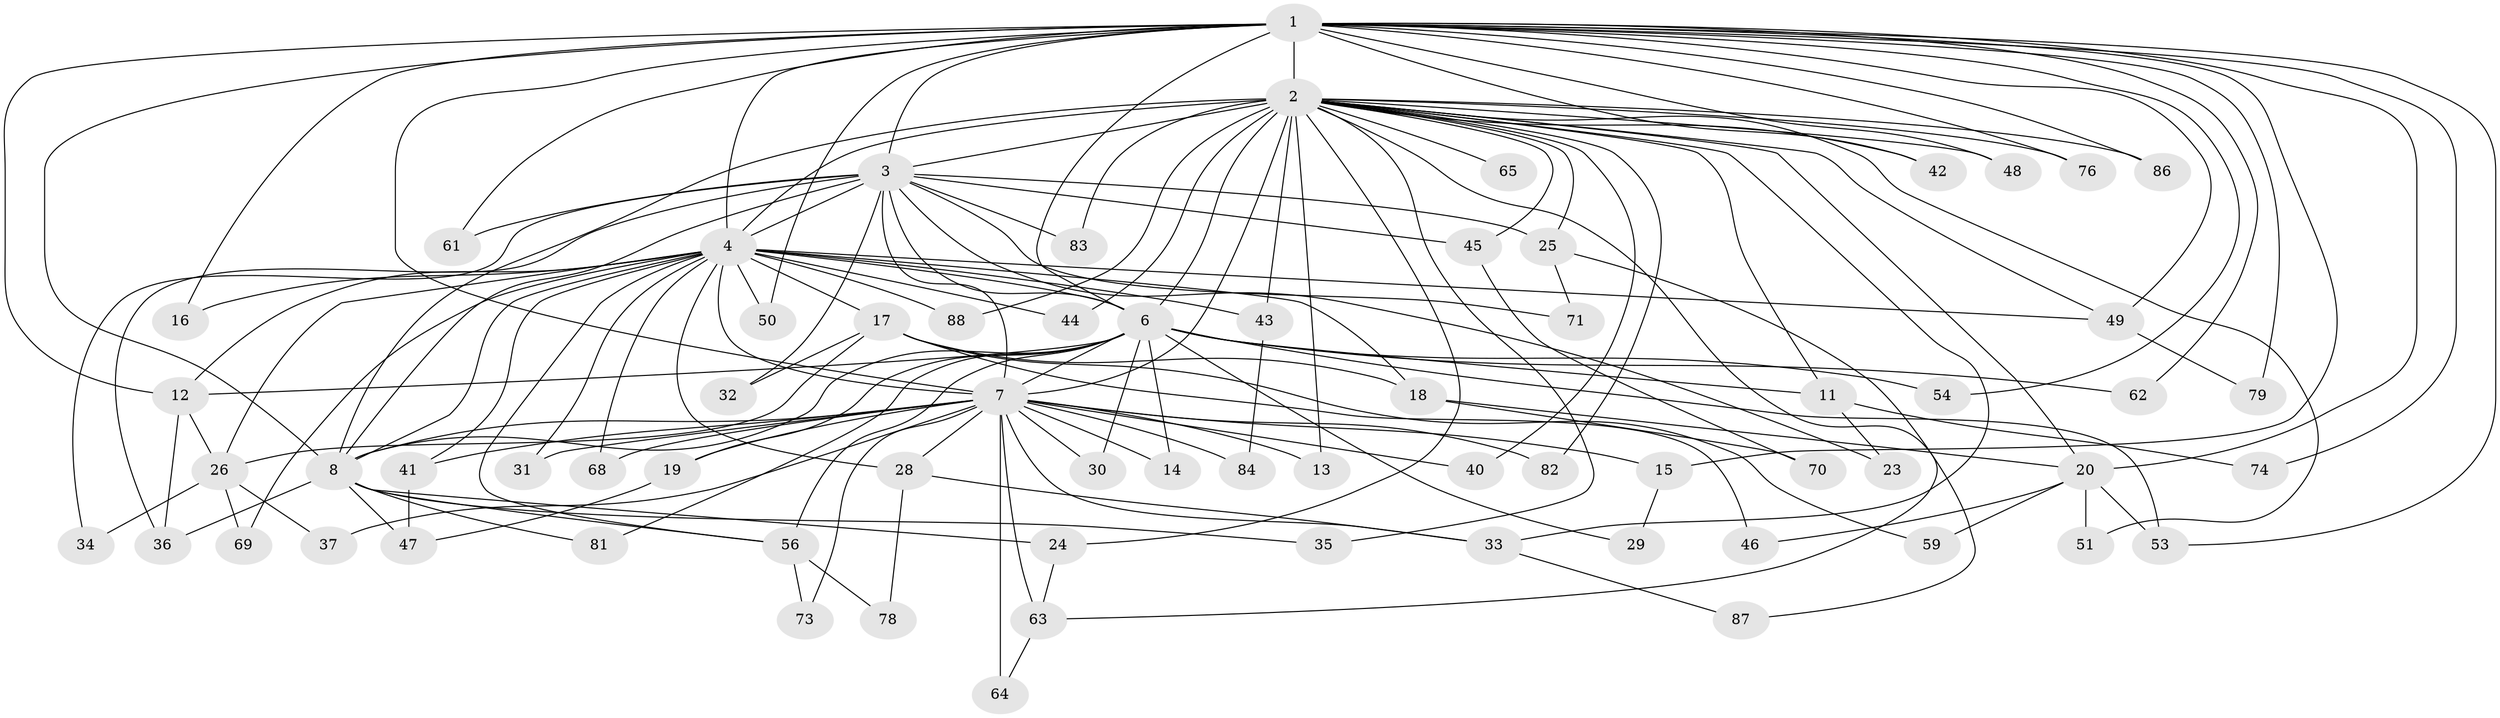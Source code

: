 // original degree distribution, {17: 0.022727272727272728, 18: 0.022727272727272728, 23: 0.011363636363636364, 14: 0.011363636363636364, 21: 0.022727272727272728, 24: 0.011363636363636364, 16: 0.011363636363636364, 4: 0.07954545454545454, 5: 0.03409090909090909, 2: 0.5909090909090909, 3: 0.13636363636363635, 6: 0.022727272727272728, 7: 0.011363636363636364, 11: 0.011363636363636364}
// Generated by graph-tools (version 1.1) at 2025/10/02/27/25 16:10:56]
// undirected, 68 vertices, 151 edges
graph export_dot {
graph [start="1"]
  node [color=gray90,style=filled];
  1 [super="+27"];
  2 [super="+9"];
  3 [super="+21"];
  4 [super="+5"];
  6 [super="+57"];
  7 [super="+10"];
  8 [super="+77"];
  11;
  12 [super="+55"];
  13;
  14;
  15;
  16;
  17 [super="+22"];
  18 [super="+66"];
  19;
  20 [super="+58"];
  23;
  24;
  25;
  26 [super="+38"];
  28 [super="+52"];
  29;
  30;
  31;
  32;
  33 [super="+39"];
  34;
  35;
  36 [super="+67"];
  37;
  40;
  41;
  42;
  43;
  44;
  45;
  46;
  47 [super="+72"];
  48;
  49 [super="+60"];
  50;
  51;
  53 [super="+80"];
  54;
  56 [super="+85"];
  59;
  61;
  62;
  63 [super="+75"];
  64;
  65;
  68;
  69;
  70;
  71;
  73;
  74;
  76;
  78;
  79;
  81;
  82;
  83;
  84;
  86;
  87;
  88;
  1 -- 2 [weight=2];
  1 -- 3;
  1 -- 4 [weight=2];
  1 -- 6;
  1 -- 7 [weight=3];
  1 -- 8;
  1 -- 12;
  1 -- 15;
  1 -- 16;
  1 -- 20;
  1 -- 48;
  1 -- 62;
  1 -- 74;
  1 -- 42;
  1 -- 76;
  1 -- 79;
  1 -- 50;
  1 -- 54;
  1 -- 86;
  1 -- 61;
  1 -- 53;
  1 -- 49;
  2 -- 3 [weight=3];
  2 -- 4 [weight=4];
  2 -- 6 [weight=2];
  2 -- 7 [weight=4];
  2 -- 8 [weight=2];
  2 -- 13;
  2 -- 24;
  2 -- 25;
  2 -- 33;
  2 -- 49;
  2 -- 51;
  2 -- 83;
  2 -- 86;
  2 -- 88;
  2 -- 65;
  2 -- 11;
  2 -- 76;
  2 -- 82;
  2 -- 35;
  2 -- 40;
  2 -- 42;
  2 -- 43;
  2 -- 44;
  2 -- 45;
  2 -- 48;
  2 -- 63;
  2 -- 20;
  3 -- 4 [weight=2];
  3 -- 6 [weight=2];
  3 -- 7 [weight=2];
  3 -- 8;
  3 -- 23;
  3 -- 25;
  3 -- 32;
  3 -- 34;
  3 -- 45;
  3 -- 61;
  3 -- 83;
  3 -- 71;
  3 -- 36;
  4 -- 6 [weight=2];
  4 -- 7 [weight=4];
  4 -- 8 [weight=2];
  4 -- 12;
  4 -- 16;
  4 -- 17 [weight=3];
  4 -- 26;
  4 -- 28;
  4 -- 31;
  4 -- 43;
  4 -- 44;
  4 -- 49;
  4 -- 50;
  4 -- 56;
  4 -- 68;
  4 -- 88;
  4 -- 69;
  4 -- 41;
  4 -- 18 [weight=2];
  6 -- 7 [weight=2];
  6 -- 8;
  6 -- 11;
  6 -- 14;
  6 -- 19;
  6 -- 29;
  6 -- 30;
  6 -- 53;
  6 -- 54;
  6 -- 62;
  6 -- 81;
  6 -- 56;
  6 -- 12;
  7 -- 8 [weight=2];
  7 -- 15;
  7 -- 28 [weight=2];
  7 -- 31;
  7 -- 33;
  7 -- 37;
  7 -- 40;
  7 -- 41;
  7 -- 63;
  7 -- 64;
  7 -- 84;
  7 -- 68;
  7 -- 73;
  7 -- 13;
  7 -- 14;
  7 -- 82;
  7 -- 19;
  7 -- 30;
  8 -- 24;
  8 -- 35;
  8 -- 36;
  8 -- 56;
  8 -- 81;
  8 -- 47;
  11 -- 23;
  11 -- 74;
  12 -- 36;
  12 -- 26;
  15 -- 29;
  17 -- 18;
  17 -- 32;
  17 -- 59;
  17 -- 26;
  17 -- 46;
  18 -- 20;
  18 -- 70;
  19 -- 47;
  20 -- 46;
  20 -- 51;
  20 -- 53;
  20 -- 59;
  24 -- 63;
  25 -- 71;
  25 -- 87;
  26 -- 34;
  26 -- 37;
  26 -- 69;
  28 -- 78;
  28 -- 33;
  33 -- 87;
  41 -- 47;
  43 -- 84;
  45 -- 70;
  49 -- 79;
  56 -- 73;
  56 -- 78;
  63 -- 64;
}
